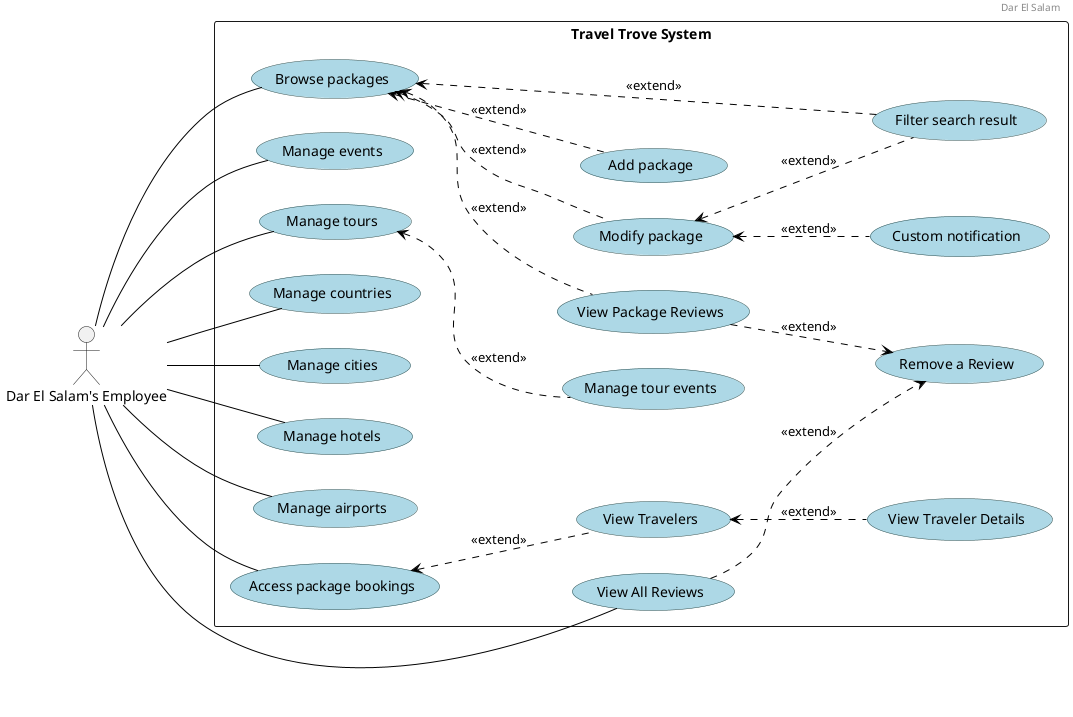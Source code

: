 @startuml
left to right direction

' Add a header with left alignment
header
Dar El Salam
endheader

' Custom skin parameters for use cases
skinparam usecase {
    BackgroundColor lightblue
    BorderColor DarkSlateGray
    ArrowColor Black
}

actor "Dar El Salam's Employee" as Employee

rectangle "Travel Trove System" {

    usecase "Browse packages"
    usecase "Add package"
    usecase "Modify package"
    usecase "Filter search result"
    usecase "Custom notification"
    usecase "Manage events"
    usecase "Manage tours"
    usecase "Manage countries"
    usecase "Manage cities"
    usecase "Manage tour events"
'    usecase "View Account"
'    usecase "Edit Account"
    usecase "Manage hotels"
    usecase "Manage airports"

    usecase "Access package bookings"
'    usecase "Assign a Traveler to booking"
'    usecase "Remove a Traveler from booking"
    usecase "View Travelers"
    usecase "View Traveler Details"

    usecase "View Package Reviews"
    usecase "View All Reviews"
    usecase "Remove a Review"
}
Employee -- "Browse packages"
Employee -- "Manage events"
Employee -- "Manage tours"
Employee -- "Manage countries"
Employee -- "Manage cities"
'Employee -- "View Account"
Employee -- "Manage hotels"
Employee -- "Manage airports"
Employee -- "Access package bookings"
Employee -- "View All Reviews"

"Browse packages" <.. "Filter search result" : <<extend>>
"Browse packages" <.. "Add package" : <<extend>>
"Browse packages" <.. "Modify package" : <<extend>>
"Browse packages" <.. "View Package Reviews" : <<extend>>
"Modify package" <.. "Custom notification" : <<extend>>
"Modify package" <.. "Filter search result" : <<extend>>
"Manage tours" <.. "Manage tour events" : <<extend>>
'"View Account" <.. "Edit Account" : <<extend>>
'"Access package bookings" <.. "Assign a Traveler to booking" : <<extend>>
'"Access package bookings" <.. "Remove a Traveler from booking" : <<extend>>
"Access package bookings" <.. "View Travelers" : <<extend>>
"View Travelers" <.. "View Traveler Details" : <<extend>>
"View All Reviews" ..> "Remove a Review" : <<extend>>
"View Package Reviews" ..> "Remove a Review" : <<extend>>

@enduml
